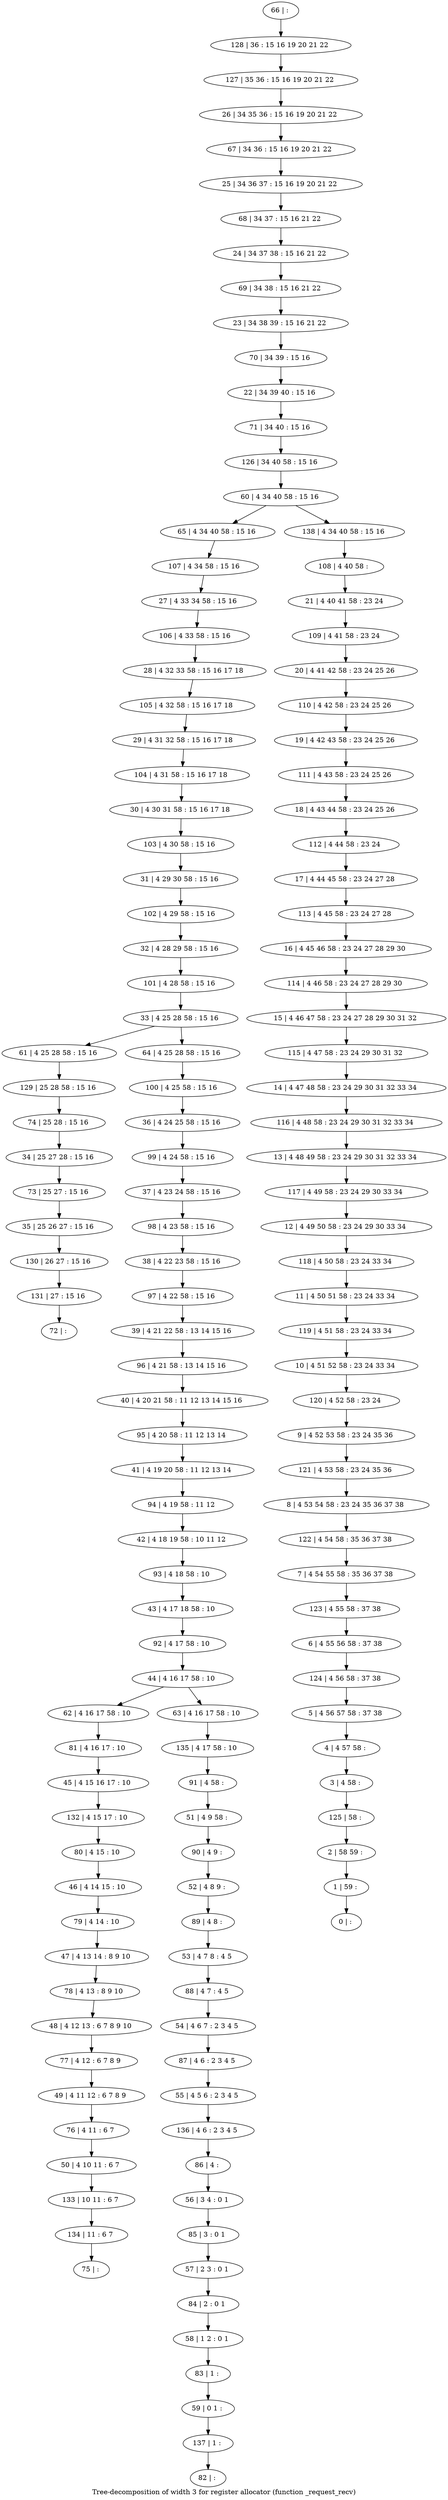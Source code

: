 digraph G {
graph [label="Tree-decomposition of width 3 for register allocator (function _request_recv)"]
0[label="0 | : "];
1[label="1 | 59 : "];
2[label="2 | 58 59 : "];
3[label="3 | 4 58 : "];
4[label="4 | 4 57 58 : "];
5[label="5 | 4 56 57 58 : 37 38 "];
6[label="6 | 4 55 56 58 : 37 38 "];
7[label="7 | 4 54 55 58 : 35 36 37 38 "];
8[label="8 | 4 53 54 58 : 23 24 35 36 37 38 "];
9[label="9 | 4 52 53 58 : 23 24 35 36 "];
10[label="10 | 4 51 52 58 : 23 24 33 34 "];
11[label="11 | 4 50 51 58 : 23 24 33 34 "];
12[label="12 | 4 49 50 58 : 23 24 29 30 33 34 "];
13[label="13 | 4 48 49 58 : 23 24 29 30 31 32 33 34 "];
14[label="14 | 4 47 48 58 : 23 24 29 30 31 32 33 34 "];
15[label="15 | 4 46 47 58 : 23 24 27 28 29 30 31 32 "];
16[label="16 | 4 45 46 58 : 23 24 27 28 29 30 "];
17[label="17 | 4 44 45 58 : 23 24 27 28 "];
18[label="18 | 4 43 44 58 : 23 24 25 26 "];
19[label="19 | 4 42 43 58 : 23 24 25 26 "];
20[label="20 | 4 41 42 58 : 23 24 25 26 "];
21[label="21 | 4 40 41 58 : 23 24 "];
22[label="22 | 34 39 40 : 15 16 "];
23[label="23 | 34 38 39 : 15 16 21 22 "];
24[label="24 | 34 37 38 : 15 16 21 22 "];
25[label="25 | 34 36 37 : 15 16 19 20 21 22 "];
26[label="26 | 34 35 36 : 15 16 19 20 21 22 "];
27[label="27 | 4 33 34 58 : 15 16 "];
28[label="28 | 4 32 33 58 : 15 16 17 18 "];
29[label="29 | 4 31 32 58 : 15 16 17 18 "];
30[label="30 | 4 30 31 58 : 15 16 17 18 "];
31[label="31 | 4 29 30 58 : 15 16 "];
32[label="32 | 4 28 29 58 : 15 16 "];
33[label="33 | 4 25 28 58 : 15 16 "];
34[label="34 | 25 27 28 : 15 16 "];
35[label="35 | 25 26 27 : 15 16 "];
36[label="36 | 4 24 25 58 : 15 16 "];
37[label="37 | 4 23 24 58 : 15 16 "];
38[label="38 | 4 22 23 58 : 15 16 "];
39[label="39 | 4 21 22 58 : 13 14 15 16 "];
40[label="40 | 4 20 21 58 : 11 12 13 14 15 16 "];
41[label="41 | 4 19 20 58 : 11 12 13 14 "];
42[label="42 | 4 18 19 58 : 10 11 12 "];
43[label="43 | 4 17 18 58 : 10 "];
44[label="44 | 4 16 17 58 : 10 "];
45[label="45 | 4 15 16 17 : 10 "];
46[label="46 | 4 14 15 : 10 "];
47[label="47 | 4 13 14 : 8 9 10 "];
48[label="48 | 4 12 13 : 6 7 8 9 10 "];
49[label="49 | 4 11 12 : 6 7 8 9 "];
50[label="50 | 4 10 11 : 6 7 "];
51[label="51 | 4 9 58 : "];
52[label="52 | 4 8 9 : "];
53[label="53 | 4 7 8 : 4 5 "];
54[label="54 | 4 6 7 : 2 3 4 5 "];
55[label="55 | 4 5 6 : 2 3 4 5 "];
56[label="56 | 3 4 : 0 1 "];
57[label="57 | 2 3 : 0 1 "];
58[label="58 | 1 2 : 0 1 "];
59[label="59 | 0 1 : "];
60[label="60 | 4 34 40 58 : 15 16 "];
61[label="61 | 4 25 28 58 : 15 16 "];
62[label="62 | 4 16 17 58 : 10 "];
63[label="63 | 4 16 17 58 : 10 "];
64[label="64 | 4 25 28 58 : 15 16 "];
65[label="65 | 4 34 40 58 : 15 16 "];
66[label="66 | : "];
67[label="67 | 34 36 : 15 16 19 20 21 22 "];
68[label="68 | 34 37 : 15 16 21 22 "];
69[label="69 | 34 38 : 15 16 21 22 "];
70[label="70 | 34 39 : 15 16 "];
71[label="71 | 34 40 : 15 16 "];
72[label="72 | : "];
73[label="73 | 25 27 : 15 16 "];
74[label="74 | 25 28 : 15 16 "];
75[label="75 | : "];
76[label="76 | 4 11 : 6 7 "];
77[label="77 | 4 12 : 6 7 8 9 "];
78[label="78 | 4 13 : 8 9 10 "];
79[label="79 | 4 14 : 10 "];
80[label="80 | 4 15 : 10 "];
81[label="81 | 4 16 17 : 10 "];
82[label="82 | : "];
83[label="83 | 1 : "];
84[label="84 | 2 : 0 1 "];
85[label="85 | 3 : 0 1 "];
86[label="86 | 4 : "];
87[label="87 | 4 6 : 2 3 4 5 "];
88[label="88 | 4 7 : 4 5 "];
89[label="89 | 4 8 : "];
90[label="90 | 4 9 : "];
91[label="91 | 4 58 : "];
92[label="92 | 4 17 58 : 10 "];
93[label="93 | 4 18 58 : 10 "];
94[label="94 | 4 19 58 : 11 12 "];
95[label="95 | 4 20 58 : 11 12 13 14 "];
96[label="96 | 4 21 58 : 13 14 15 16 "];
97[label="97 | 4 22 58 : 15 16 "];
98[label="98 | 4 23 58 : 15 16 "];
99[label="99 | 4 24 58 : 15 16 "];
100[label="100 | 4 25 58 : 15 16 "];
101[label="101 | 4 28 58 : 15 16 "];
102[label="102 | 4 29 58 : 15 16 "];
103[label="103 | 4 30 58 : 15 16 "];
104[label="104 | 4 31 58 : 15 16 17 18 "];
105[label="105 | 4 32 58 : 15 16 17 18 "];
106[label="106 | 4 33 58 : 15 16 "];
107[label="107 | 4 34 58 : 15 16 "];
108[label="108 | 4 40 58 : "];
109[label="109 | 4 41 58 : 23 24 "];
110[label="110 | 4 42 58 : 23 24 25 26 "];
111[label="111 | 4 43 58 : 23 24 25 26 "];
112[label="112 | 4 44 58 : 23 24 "];
113[label="113 | 4 45 58 : 23 24 27 28 "];
114[label="114 | 4 46 58 : 23 24 27 28 29 30 "];
115[label="115 | 4 47 58 : 23 24 29 30 31 32 "];
116[label="116 | 4 48 58 : 23 24 29 30 31 32 33 34 "];
117[label="117 | 4 49 58 : 23 24 29 30 33 34 "];
118[label="118 | 4 50 58 : 23 24 33 34 "];
119[label="119 | 4 51 58 : 23 24 33 34 "];
120[label="120 | 4 52 58 : 23 24 "];
121[label="121 | 4 53 58 : 23 24 35 36 "];
122[label="122 | 4 54 58 : 35 36 37 38 "];
123[label="123 | 4 55 58 : 37 38 "];
124[label="124 | 4 56 58 : 37 38 "];
125[label="125 | 58 : "];
126[label="126 | 34 40 58 : 15 16 "];
127[label="127 | 35 36 : 15 16 19 20 21 22 "];
128[label="128 | 36 : 15 16 19 20 21 22 "];
129[label="129 | 25 28 58 : 15 16 "];
130[label="130 | 26 27 : 15 16 "];
131[label="131 | 27 : 15 16 "];
132[label="132 | 4 15 17 : 10 "];
133[label="133 | 10 11 : 6 7 "];
134[label="134 | 11 : 6 7 "];
135[label="135 | 4 17 58 : 10 "];
136[label="136 | 4 6 : 2 3 4 5 "];
137[label="137 | 1 : "];
138[label="138 | 4 34 40 58 : 15 16 "];
33->61 ;
44->62 ;
44->63 ;
33->64 ;
73->35 ;
34->73 ;
74->34 ;
76->50 ;
49->76 ;
77->49 ;
48->77 ;
78->48 ;
47->78 ;
79->47 ;
46->79 ;
80->46 ;
81->45 ;
62->81 ;
83->59 ;
58->83 ;
84->58 ;
57->84 ;
85->57 ;
56->85 ;
86->56 ;
87->55 ;
54->87 ;
88->54 ;
53->88 ;
89->53 ;
52->89 ;
90->52 ;
51->90 ;
91->51 ;
92->44 ;
43->92 ;
93->43 ;
42->93 ;
94->42 ;
41->94 ;
95->41 ;
40->95 ;
96->40 ;
39->96 ;
97->39 ;
38->97 ;
98->38 ;
37->98 ;
99->37 ;
36->99 ;
100->36 ;
64->100 ;
101->33 ;
32->101 ;
102->32 ;
31->102 ;
103->31 ;
30->103 ;
104->30 ;
29->104 ;
105->29 ;
28->105 ;
106->28 ;
27->106 ;
107->27 ;
65->107 ;
129->74 ;
61->129 ;
35->130 ;
131->72 ;
130->131 ;
132->80 ;
45->132 ;
50->133 ;
134->75 ;
133->134 ;
135->91 ;
63->135 ;
136->86 ;
55->136 ;
137->82 ;
59->137 ;
66->128 ;
128->127 ;
127->26 ;
26->67 ;
67->25 ;
25->68 ;
68->24 ;
24->69 ;
69->23 ;
23->70 ;
70->22 ;
22->71 ;
71->126 ;
126->60 ;
108->21 ;
21->109 ;
109->20 ;
20->110 ;
110->19 ;
19->111 ;
111->18 ;
18->112 ;
112->17 ;
17->113 ;
113->16 ;
16->114 ;
114->15 ;
15->115 ;
115->14 ;
14->116 ;
116->13 ;
13->117 ;
117->12 ;
12->118 ;
118->11 ;
11->119 ;
119->10 ;
10->120 ;
120->9 ;
9->121 ;
121->8 ;
8->122 ;
122->7 ;
7->123 ;
123->6 ;
6->124 ;
124->5 ;
5->4 ;
4->3 ;
3->125 ;
125->2 ;
2->1 ;
1->0 ;
138->108 ;
60->65 ;
60->138 ;
}
